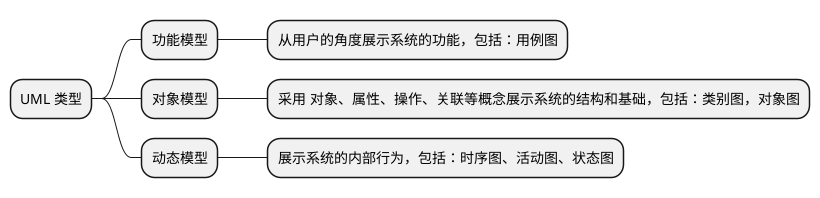 @startmindmap
* UML 类型
** 功能模型
*** 从用户的角度展示系统的功能，包括：用例图
** 对象模型
*** 采用 对象、属性、操作、关联等概念展示系统的结构和基础，包括：类别图，对象图
** 动态模型
*** 展示系统的内部行为，包括：时序图、活动图、状态图
@endmindmap
